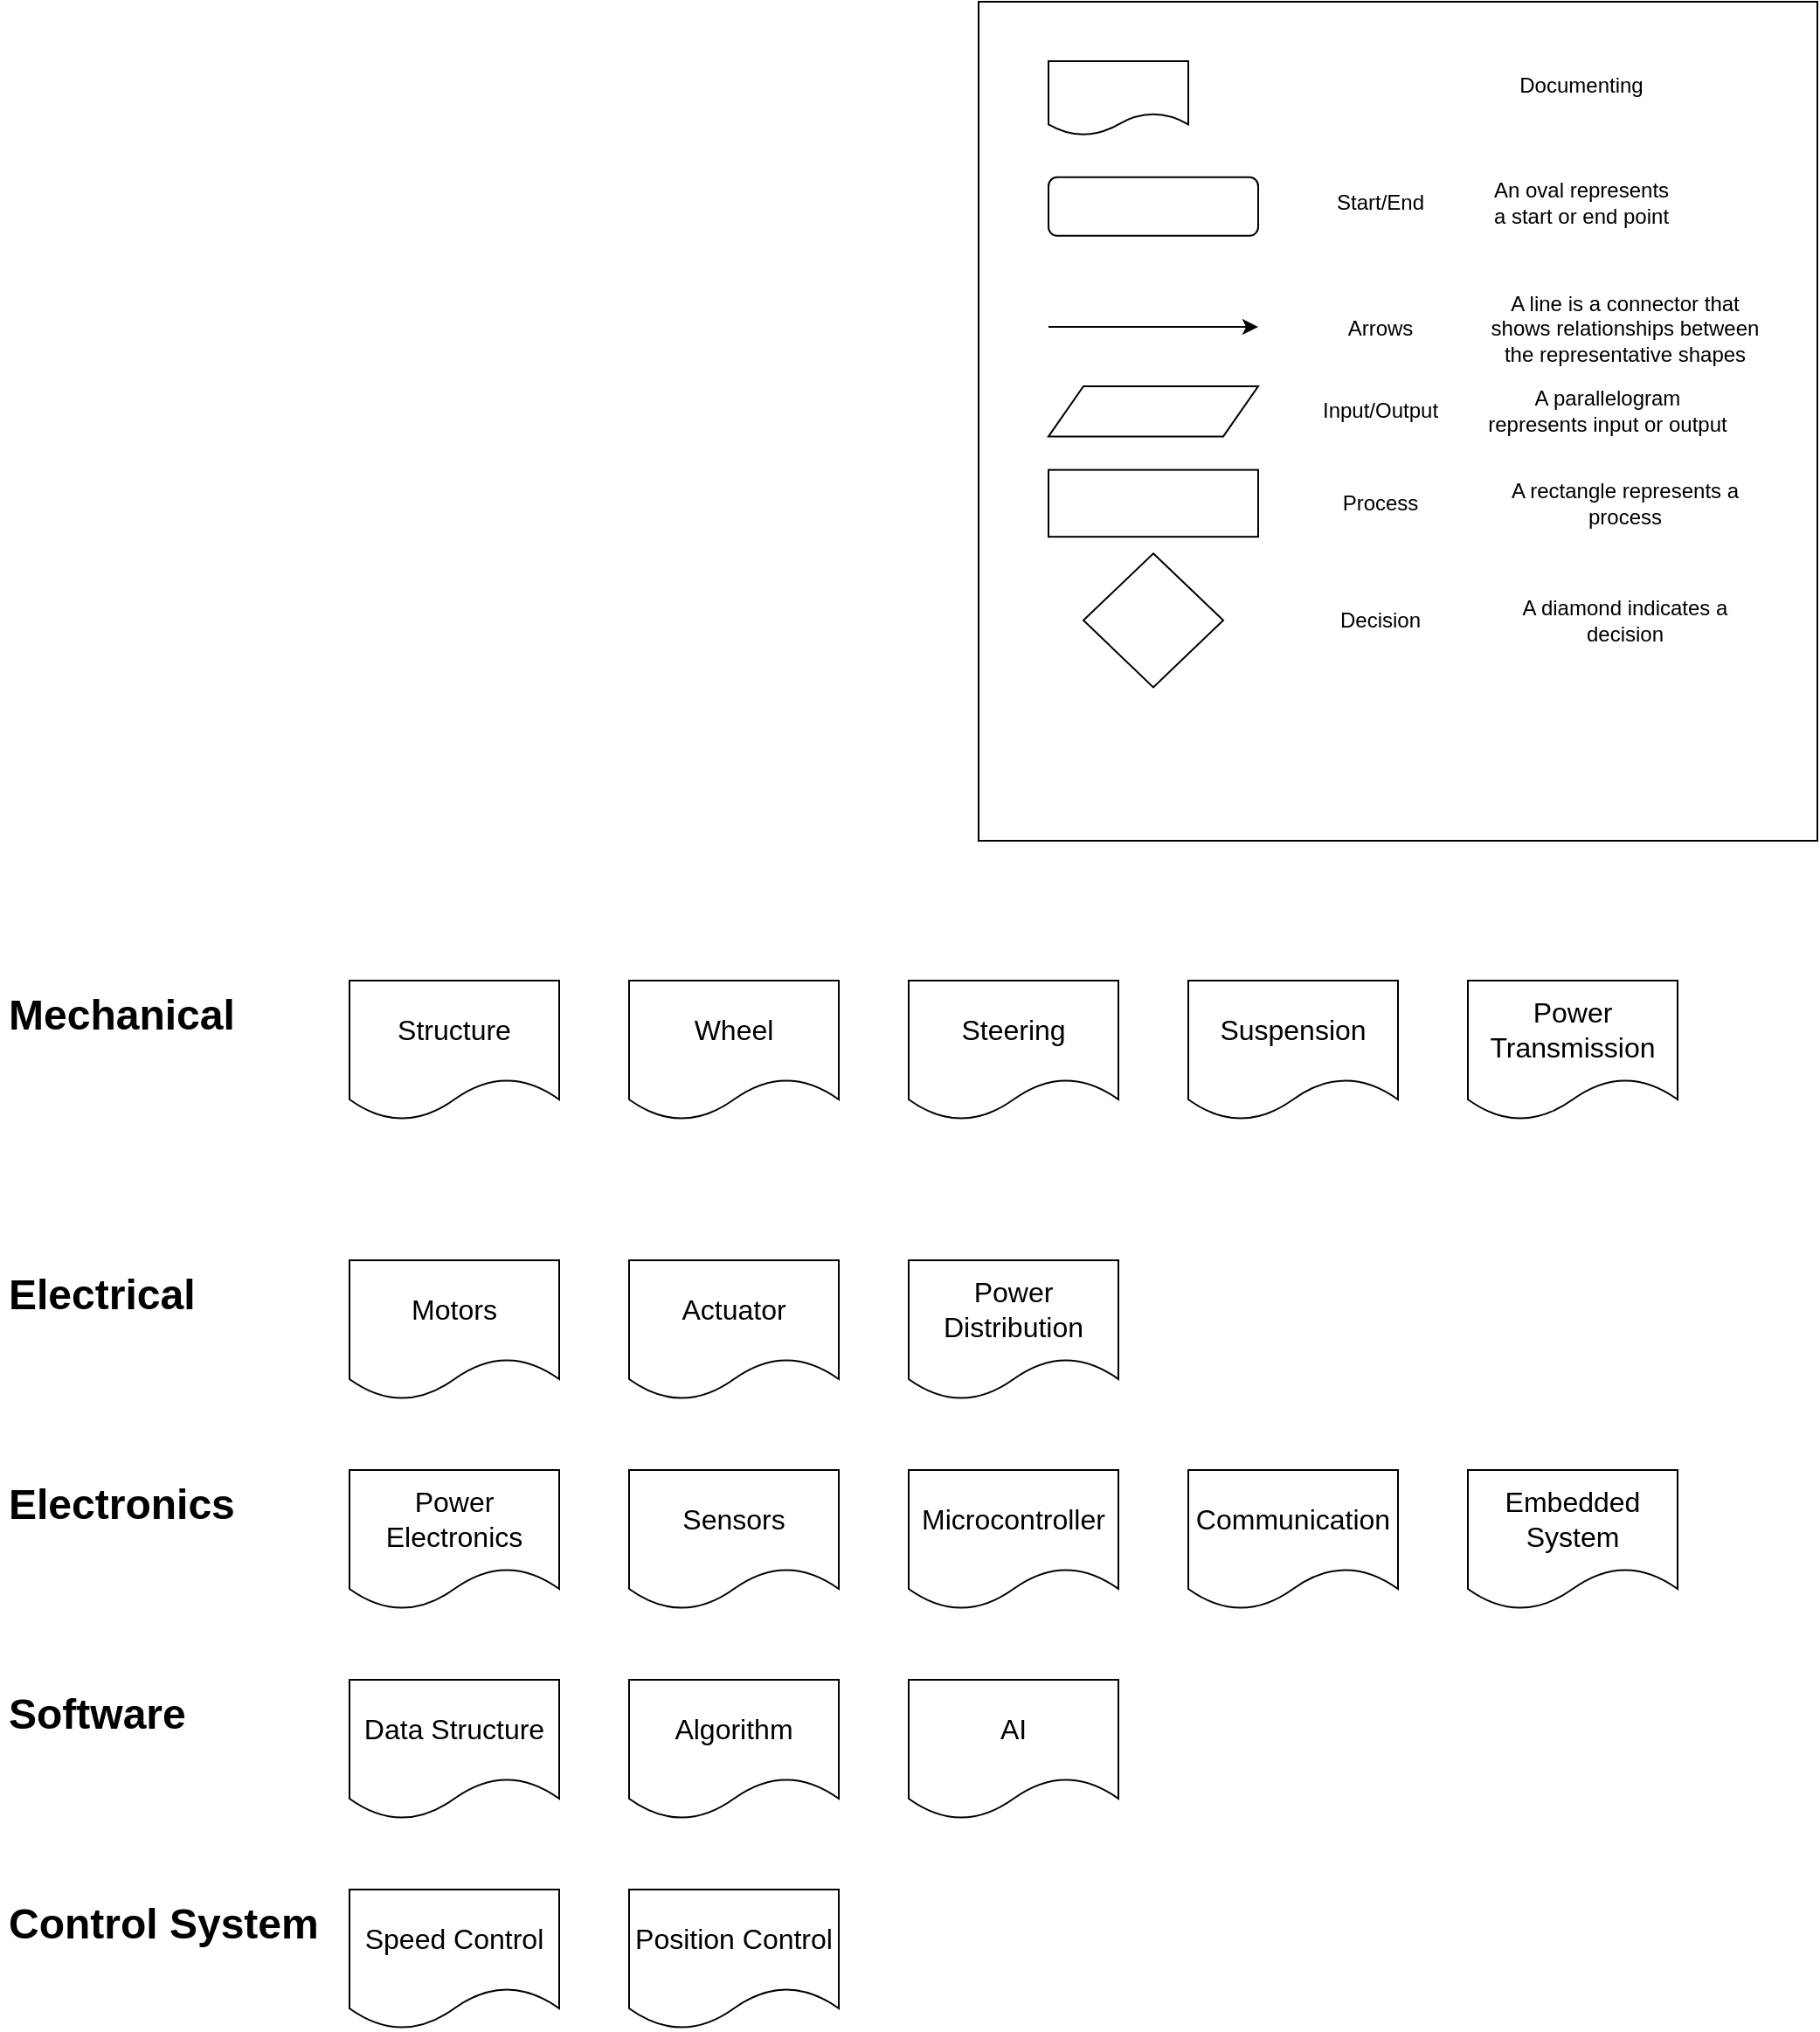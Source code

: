 <mxfile version="21.2.0" type="github">
  <diagram name="Page-1" id="ZpUHrLKraKKp_xYSWoZ1">
    <mxGraphModel dx="1052" dy="610" grid="1" gridSize="10" guides="1" tooltips="1" connect="1" arrows="1" fold="1" page="1" pageScale="1" pageWidth="2339" pageHeight="3300" math="0" shadow="0">
      <root>
        <mxCell id="0" />
        <mxCell id="1" parent="0" />
        <mxCell id="08tzkYUPLFe6FGDV8ecc-2" value="" style="group" vertex="1" connectable="0" parent="1">
          <mxGeometry x="600" y="40" width="480" height="480" as="geometry" />
        </mxCell>
        <mxCell id="08tzkYUPLFe6FGDV8ecc-3" value="" style="whiteSpace=wrap;html=1;aspect=fixed;" vertex="1" parent="08tzkYUPLFe6FGDV8ecc-2">
          <mxGeometry width="480" height="480" as="geometry" />
        </mxCell>
        <mxCell id="08tzkYUPLFe6FGDV8ecc-4" value="Start/End" style="text;strokeColor=none;align=center;fillColor=none;html=1;verticalAlign=middle;whiteSpace=wrap;rounded=0;" vertex="1" parent="08tzkYUPLFe6FGDV8ecc-2">
          <mxGeometry x="200" y="100.435" width="60" height="28.696" as="geometry" />
        </mxCell>
        <mxCell id="08tzkYUPLFe6FGDV8ecc-5" value="An oval represents a start or end point" style="text;strokeColor=none;align=center;fillColor=none;html=1;verticalAlign=middle;whiteSpace=wrap;rounded=0;" vertex="1" parent="08tzkYUPLFe6FGDV8ecc-2">
          <mxGeometry x="290" y="100.435" width="110" height="28.696" as="geometry" />
        </mxCell>
        <mxCell id="08tzkYUPLFe6FGDV8ecc-6" value="Arrows" style="text;strokeColor=none;align=center;fillColor=none;html=1;verticalAlign=middle;whiteSpace=wrap;rounded=0;" vertex="1" parent="08tzkYUPLFe6FGDV8ecc-2">
          <mxGeometry x="200" y="172.174" width="60" height="28.696" as="geometry" />
        </mxCell>
        <mxCell id="08tzkYUPLFe6FGDV8ecc-7" value="A line is a connector that shows relationships between the representative shapes" style="text;strokeColor=none;align=center;fillColor=none;html=1;verticalAlign=middle;whiteSpace=wrap;rounded=0;" vertex="1" parent="08tzkYUPLFe6FGDV8ecc-2">
          <mxGeometry x="290" y="172.174" width="160" height="28.696" as="geometry" />
        </mxCell>
        <mxCell id="08tzkYUPLFe6FGDV8ecc-8" value="Input/Output" style="text;strokeColor=none;align=center;fillColor=none;html=1;verticalAlign=middle;whiteSpace=wrap;rounded=0;" vertex="1" parent="08tzkYUPLFe6FGDV8ecc-2">
          <mxGeometry x="200" y="220" width="60" height="28.696" as="geometry" />
        </mxCell>
        <mxCell id="08tzkYUPLFe6FGDV8ecc-9" value="A parallelogram represents input or output" style="text;strokeColor=none;align=center;fillColor=none;html=1;verticalAlign=middle;whiteSpace=wrap;rounded=0;" vertex="1" parent="08tzkYUPLFe6FGDV8ecc-2">
          <mxGeometry x="290" y="220" width="140" height="28.696" as="geometry" />
        </mxCell>
        <mxCell id="08tzkYUPLFe6FGDV8ecc-10" value="Process" style="text;strokeColor=none;align=center;fillColor=none;html=1;verticalAlign=middle;whiteSpace=wrap;rounded=0;" vertex="1" parent="08tzkYUPLFe6FGDV8ecc-2">
          <mxGeometry x="200" y="272.609" width="60" height="28.696" as="geometry" />
        </mxCell>
        <mxCell id="08tzkYUPLFe6FGDV8ecc-11" value="A rectangle represents a process" style="text;strokeColor=none;align=center;fillColor=none;html=1;verticalAlign=middle;whiteSpace=wrap;rounded=0;" vertex="1" parent="08tzkYUPLFe6FGDV8ecc-2">
          <mxGeometry x="290" y="272.609" width="160" height="28.696" as="geometry" />
        </mxCell>
        <mxCell id="08tzkYUPLFe6FGDV8ecc-12" value="Decision" style="text;strokeColor=none;align=center;fillColor=none;html=1;verticalAlign=middle;whiteSpace=wrap;rounded=0;" vertex="1" parent="08tzkYUPLFe6FGDV8ecc-2">
          <mxGeometry x="200" y="339.565" width="60" height="28.696" as="geometry" />
        </mxCell>
        <mxCell id="08tzkYUPLFe6FGDV8ecc-13" value="A diamond indicates a decision" style="text;strokeColor=none;align=center;fillColor=none;html=1;verticalAlign=middle;whiteSpace=wrap;rounded=0;" vertex="1" parent="08tzkYUPLFe6FGDV8ecc-2">
          <mxGeometry x="290" y="339.565" width="160" height="28.696" as="geometry" />
        </mxCell>
        <mxCell id="08tzkYUPLFe6FGDV8ecc-14" value="" style="rounded=1;whiteSpace=wrap;html=1;" vertex="1" parent="08tzkYUPLFe6FGDV8ecc-2">
          <mxGeometry x="40" y="100.435" width="120" height="33.478" as="geometry" />
        </mxCell>
        <mxCell id="08tzkYUPLFe6FGDV8ecc-15" value="" style="endArrow=classic;html=1;rounded=0;" edge="1" parent="08tzkYUPLFe6FGDV8ecc-2">
          <mxGeometry width="50" height="50" relative="1" as="geometry">
            <mxPoint x="40" y="186.043" as="sourcePoint" />
            <mxPoint x="160" y="186.043" as="targetPoint" />
            <Array as="points">
              <mxPoint x="100" y="186.043" />
            </Array>
          </mxGeometry>
        </mxCell>
        <mxCell id="08tzkYUPLFe6FGDV8ecc-16" value="" style="shape=parallelogram;perimeter=parallelogramPerimeter;whiteSpace=wrap;html=1;fixedSize=1;" vertex="1" parent="08tzkYUPLFe6FGDV8ecc-2">
          <mxGeometry x="40" y="220" width="120" height="28.696" as="geometry" />
        </mxCell>
        <mxCell id="08tzkYUPLFe6FGDV8ecc-17" value="" style="rounded=0;whiteSpace=wrap;html=1;" vertex="1" parent="08tzkYUPLFe6FGDV8ecc-2">
          <mxGeometry x="40" y="267.826" width="120" height="38.261" as="geometry" />
        </mxCell>
        <mxCell id="08tzkYUPLFe6FGDV8ecc-18" value="" style="rhombus;whiteSpace=wrap;html=1;" vertex="1" parent="08tzkYUPLFe6FGDV8ecc-2">
          <mxGeometry x="60" y="315.652" width="80" height="76.522" as="geometry" />
        </mxCell>
        <mxCell id="08tzkYUPLFe6FGDV8ecc-19" value="" style="shape=document;whiteSpace=wrap;html=1;boundedLbl=1;" vertex="1" parent="08tzkYUPLFe6FGDV8ecc-2">
          <mxGeometry x="40" y="34.01" width="80" height="42.512" as="geometry" />
        </mxCell>
        <mxCell id="08tzkYUPLFe6FGDV8ecc-20" value="Documenting" style="text;strokeColor=none;align=center;fillColor=none;html=1;verticalAlign=middle;whiteSpace=wrap;rounded=0;" vertex="1" parent="08tzkYUPLFe6FGDV8ecc-2">
          <mxGeometry x="290" y="34.014" width="110" height="28.696" as="geometry" />
        </mxCell>
        <mxCell id="08tzkYUPLFe6FGDV8ecc-21" value="&lt;h1&gt;Mechanical&lt;br&gt;&lt;/h1&gt;&lt;p&gt;&lt;br&gt;&lt;/p&gt;" style="text;html=1;strokeColor=none;fillColor=none;spacing=5;spacingTop=-20;whiteSpace=wrap;overflow=hidden;rounded=0;" vertex="1" parent="1">
          <mxGeometry x="40" y="600" width="190" height="40" as="geometry" />
        </mxCell>
        <mxCell id="08tzkYUPLFe6FGDV8ecc-22" value="&lt;font size=&quot;3&quot;&gt;Structure&lt;br&gt;&lt;/font&gt;" style="shape=document;whiteSpace=wrap;html=1;boundedLbl=1;" vertex="1" parent="1">
          <mxGeometry x="240" y="600" width="120" height="80" as="geometry" />
        </mxCell>
        <mxCell id="08tzkYUPLFe6FGDV8ecc-23" value="&lt;font size=&quot;3&quot;&gt;Motors&lt;/font&gt;" style="shape=document;whiteSpace=wrap;html=1;boundedLbl=1;" vertex="1" parent="1">
          <mxGeometry x="240" y="760" width="120" height="80" as="geometry" />
        </mxCell>
        <mxCell id="08tzkYUPLFe6FGDV8ecc-24" value="&lt;font size=&quot;3&quot;&gt;Power Transmission&lt;br&gt;&lt;/font&gt;" style="shape=document;whiteSpace=wrap;html=1;boundedLbl=1;" vertex="1" parent="1">
          <mxGeometry x="880" y="600" width="120" height="80" as="geometry" />
        </mxCell>
        <mxCell id="08tzkYUPLFe6FGDV8ecc-25" value="&lt;font size=&quot;3&quot;&gt;Suspension&lt;/font&gt;" style="shape=document;whiteSpace=wrap;html=1;boundedLbl=1;" vertex="1" parent="1">
          <mxGeometry x="720" y="600" width="120" height="80" as="geometry" />
        </mxCell>
        <mxCell id="08tzkYUPLFe6FGDV8ecc-26" value="&lt;font size=&quot;3&quot;&gt;Steering&lt;/font&gt;" style="shape=document;whiteSpace=wrap;html=1;boundedLbl=1;" vertex="1" parent="1">
          <mxGeometry x="560" y="600" width="120" height="80" as="geometry" />
        </mxCell>
        <mxCell id="08tzkYUPLFe6FGDV8ecc-27" value="&lt;font size=&quot;3&quot;&gt;Wheel&lt;/font&gt;" style="shape=document;whiteSpace=wrap;html=1;boundedLbl=1;" vertex="1" parent="1">
          <mxGeometry x="400" y="600" width="120" height="80" as="geometry" />
        </mxCell>
        <mxCell id="08tzkYUPLFe6FGDV8ecc-28" value="&lt;h1&gt;Electrical&lt;br&gt;&lt;/h1&gt;&lt;p&gt;&lt;br&gt;&lt;/p&gt;" style="text;html=1;strokeColor=none;fillColor=none;spacing=5;spacingTop=-20;whiteSpace=wrap;overflow=hidden;rounded=0;" vertex="1" parent="1">
          <mxGeometry x="40" y="760" width="190" height="40" as="geometry" />
        </mxCell>
        <mxCell id="08tzkYUPLFe6FGDV8ecc-29" value="&lt;font size=&quot;3&quot;&gt;Actuator&lt;/font&gt;" style="shape=document;whiteSpace=wrap;html=1;boundedLbl=1;" vertex="1" parent="1">
          <mxGeometry x="400" y="760" width="120" height="80" as="geometry" />
        </mxCell>
        <mxCell id="08tzkYUPLFe6FGDV8ecc-30" value="&lt;font size=&quot;3&quot;&gt;Power Distribution&lt;br&gt;&lt;/font&gt;" style="shape=document;whiteSpace=wrap;html=1;boundedLbl=1;" vertex="1" parent="1">
          <mxGeometry x="560" y="760" width="120" height="80" as="geometry" />
        </mxCell>
        <mxCell id="08tzkYUPLFe6FGDV8ecc-31" value="&lt;font size=&quot;3&quot;&gt;Power Electronics&lt;br&gt;&lt;/font&gt;" style="shape=document;whiteSpace=wrap;html=1;boundedLbl=1;" vertex="1" parent="1">
          <mxGeometry x="240" y="880" width="120" height="80" as="geometry" />
        </mxCell>
        <mxCell id="08tzkYUPLFe6FGDV8ecc-32" value="&lt;h1&gt;Electronics&lt;br&gt;&lt;/h1&gt;&lt;p&gt;&lt;br&gt;&lt;/p&gt;" style="text;html=1;strokeColor=none;fillColor=none;spacing=5;spacingTop=-20;whiteSpace=wrap;overflow=hidden;rounded=0;" vertex="1" parent="1">
          <mxGeometry x="40" y="880" width="190" height="40" as="geometry" />
        </mxCell>
        <mxCell id="08tzkYUPLFe6FGDV8ecc-33" value="&lt;font size=&quot;3&quot;&gt;Sensors&lt;/font&gt;" style="shape=document;whiteSpace=wrap;html=1;boundedLbl=1;" vertex="1" parent="1">
          <mxGeometry x="400" y="880" width="120" height="80" as="geometry" />
        </mxCell>
        <mxCell id="08tzkYUPLFe6FGDV8ecc-34" value="&lt;font size=&quot;3&quot;&gt;Microcontroller&lt;/font&gt;" style="shape=document;whiteSpace=wrap;html=1;boundedLbl=1;" vertex="1" parent="1">
          <mxGeometry x="560" y="880" width="120" height="80" as="geometry" />
        </mxCell>
        <mxCell id="08tzkYUPLFe6FGDV8ecc-35" value="&lt;font size=&quot;3&quot;&gt;Communication&lt;/font&gt;" style="shape=document;whiteSpace=wrap;html=1;boundedLbl=1;" vertex="1" parent="1">
          <mxGeometry x="720" y="880" width="120" height="80" as="geometry" />
        </mxCell>
        <mxCell id="08tzkYUPLFe6FGDV8ecc-36" value="&lt;font size=&quot;3&quot;&gt;Embedded System&lt;br&gt;&lt;/font&gt;" style="shape=document;whiteSpace=wrap;html=1;boundedLbl=1;" vertex="1" parent="1">
          <mxGeometry x="880" y="880" width="120" height="80" as="geometry" />
        </mxCell>
        <mxCell id="08tzkYUPLFe6FGDV8ecc-37" value="&lt;font size=&quot;3&quot;&gt;Data Structure&lt;br&gt;&lt;/font&gt;" style="shape=document;whiteSpace=wrap;html=1;boundedLbl=1;" vertex="1" parent="1">
          <mxGeometry x="240" y="1000" width="120" height="80" as="geometry" />
        </mxCell>
        <mxCell id="08tzkYUPLFe6FGDV8ecc-38" value="&lt;h1&gt;Software&lt;br&gt;&lt;/h1&gt;&lt;p&gt;&lt;br&gt;&lt;/p&gt;" style="text;html=1;strokeColor=none;fillColor=none;spacing=5;spacingTop=-20;whiteSpace=wrap;overflow=hidden;rounded=0;" vertex="1" parent="1">
          <mxGeometry x="40" y="1000" width="190" height="40" as="geometry" />
        </mxCell>
        <mxCell id="08tzkYUPLFe6FGDV8ecc-39" value="&lt;font size=&quot;3&quot;&gt;Algorithm&lt;/font&gt;" style="shape=document;whiteSpace=wrap;html=1;boundedLbl=1;" vertex="1" parent="1">
          <mxGeometry x="400" y="1000" width="120" height="80" as="geometry" />
        </mxCell>
        <mxCell id="08tzkYUPLFe6FGDV8ecc-40" value="&lt;font size=&quot;3&quot;&gt;AI&lt;br&gt;&lt;/font&gt;" style="shape=document;whiteSpace=wrap;html=1;boundedLbl=1;" vertex="1" parent="1">
          <mxGeometry x="560" y="1000" width="120" height="80" as="geometry" />
        </mxCell>
        <mxCell id="08tzkYUPLFe6FGDV8ecc-41" value="&lt;font size=&quot;3&quot;&gt;Speed Control&lt;br&gt;&lt;/font&gt;" style="shape=document;whiteSpace=wrap;html=1;boundedLbl=1;" vertex="1" parent="1">
          <mxGeometry x="240" y="1120" width="120" height="80" as="geometry" />
        </mxCell>
        <mxCell id="08tzkYUPLFe6FGDV8ecc-42" value="&lt;h1&gt;Control System&lt;br&gt;&lt;/h1&gt;&lt;p&gt;&lt;br&gt;&lt;/p&gt;" style="text;html=1;strokeColor=none;fillColor=none;spacing=5;spacingTop=-20;whiteSpace=wrap;overflow=hidden;rounded=0;" vertex="1" parent="1">
          <mxGeometry x="40" y="1120" width="190" height="40" as="geometry" />
        </mxCell>
        <mxCell id="08tzkYUPLFe6FGDV8ecc-43" value="&lt;font size=&quot;3&quot;&gt;Position Control&lt;br&gt;&lt;/font&gt;" style="shape=document;whiteSpace=wrap;html=1;boundedLbl=1;" vertex="1" parent="1">
          <mxGeometry x="400" y="1120" width="120" height="80" as="geometry" />
        </mxCell>
      </root>
    </mxGraphModel>
  </diagram>
</mxfile>
